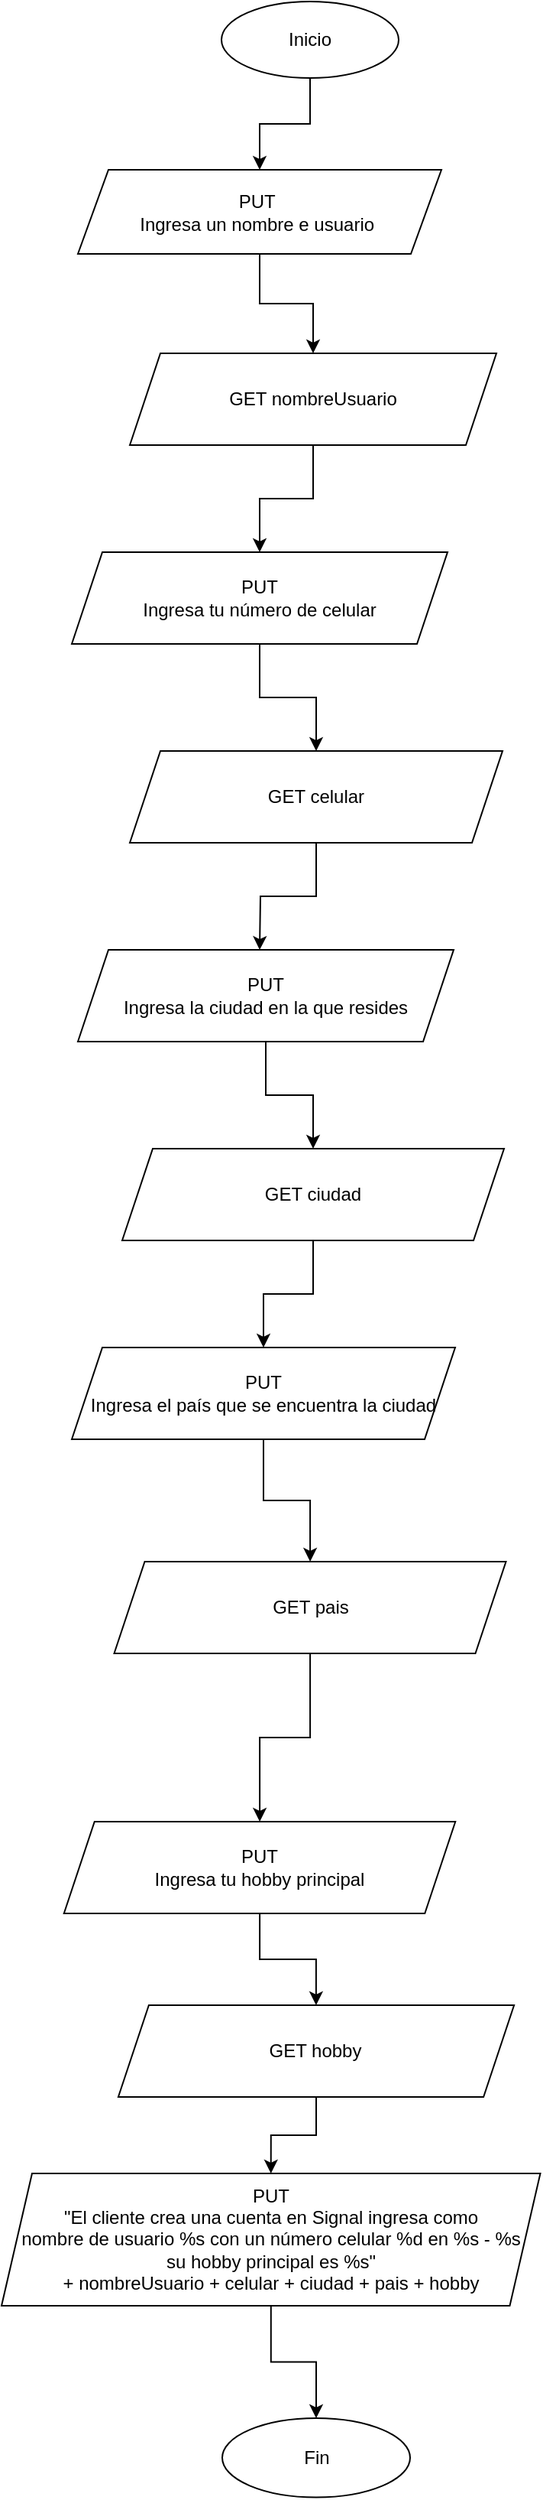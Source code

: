 <mxfile version="14.2.9" type="device"><diagram id="Prj9babpYISe47-u5gHf" name="Page-1"><mxGraphModel dx="946" dy="662" grid="1" gridSize="10" guides="1" tooltips="1" connect="1" arrows="1" fold="1" page="1" pageScale="1" pageWidth="827" pageHeight="1169" math="0" shadow="0"><root><mxCell id="0"/><mxCell id="1" parent="0"/><mxCell id="3bUin_oKlM2zhzIvKkqB-3" value="" style="edgeStyle=orthogonalEdgeStyle;rounded=0;orthogonalLoop=1;jettySize=auto;html=1;" edge="1" parent="1" source="3bUin_oKlM2zhzIvKkqB-1" target="3bUin_oKlM2zhzIvKkqB-2"><mxGeometry relative="1" as="geometry"/></mxCell><mxCell id="3bUin_oKlM2zhzIvKkqB-1" value="Inicio" style="ellipse;whiteSpace=wrap;html=1;" vertex="1" parent="1"><mxGeometry x="354" y="10" width="116" height="50" as="geometry"/></mxCell><mxCell id="3bUin_oKlM2zhzIvKkqB-5" value="" style="edgeStyle=orthogonalEdgeStyle;rounded=0;orthogonalLoop=1;jettySize=auto;html=1;" edge="1" parent="1" source="3bUin_oKlM2zhzIvKkqB-2" target="3bUin_oKlM2zhzIvKkqB-4"><mxGeometry relative="1" as="geometry"/></mxCell><mxCell id="3bUin_oKlM2zhzIvKkqB-2" value="PUT&amp;nbsp;&lt;br&gt;Ingresa un nombre e usuario&amp;nbsp;" style="shape=parallelogram;perimeter=parallelogramPerimeter;whiteSpace=wrap;html=1;fixedSize=1;" vertex="1" parent="1"><mxGeometry x="260" y="120" width="238" height="55" as="geometry"/></mxCell><mxCell id="3bUin_oKlM2zhzIvKkqB-7" value="" style="edgeStyle=orthogonalEdgeStyle;rounded=0;orthogonalLoop=1;jettySize=auto;html=1;" edge="1" parent="1" source="3bUin_oKlM2zhzIvKkqB-4" target="3bUin_oKlM2zhzIvKkqB-6"><mxGeometry relative="1" as="geometry"/></mxCell><mxCell id="3bUin_oKlM2zhzIvKkqB-4" value="GET nombreUsuario" style="shape=parallelogram;perimeter=parallelogramPerimeter;whiteSpace=wrap;html=1;fixedSize=1;" vertex="1" parent="1"><mxGeometry x="294" y="240" width="240" height="60" as="geometry"/></mxCell><mxCell id="3bUin_oKlM2zhzIvKkqB-9" value="" style="edgeStyle=orthogonalEdgeStyle;rounded=0;orthogonalLoop=1;jettySize=auto;html=1;" edge="1" parent="1" source="3bUin_oKlM2zhzIvKkqB-6" target="3bUin_oKlM2zhzIvKkqB-8"><mxGeometry relative="1" as="geometry"/></mxCell><mxCell id="3bUin_oKlM2zhzIvKkqB-6" value="PUT&lt;br&gt;Ingresa tu número de celular" style="shape=parallelogram;perimeter=parallelogramPerimeter;whiteSpace=wrap;html=1;fixedSize=1;" vertex="1" parent="1"><mxGeometry x="256" y="370" width="246" height="60" as="geometry"/></mxCell><mxCell id="3bUin_oKlM2zhzIvKkqB-11" value="" style="edgeStyle=orthogonalEdgeStyle;rounded=0;orthogonalLoop=1;jettySize=auto;html=1;" edge="1" parent="1" source="3bUin_oKlM2zhzIvKkqB-8"><mxGeometry relative="1" as="geometry"><mxPoint x="379" y="630" as="targetPoint"/></mxGeometry></mxCell><mxCell id="3bUin_oKlM2zhzIvKkqB-8" value="GET celular" style="shape=parallelogram;perimeter=parallelogramPerimeter;whiteSpace=wrap;html=1;fixedSize=1;" vertex="1" parent="1"><mxGeometry x="294" y="500" width="244" height="60" as="geometry"/></mxCell><mxCell id="3bUin_oKlM2zhzIvKkqB-17" value="" style="edgeStyle=orthogonalEdgeStyle;rounded=0;orthogonalLoop=1;jettySize=auto;html=1;" edge="1" parent="1" source="3bUin_oKlM2zhzIvKkqB-14" target="3bUin_oKlM2zhzIvKkqB-16"><mxGeometry relative="1" as="geometry"/></mxCell><mxCell id="3bUin_oKlM2zhzIvKkqB-14" value="PUT&lt;br&gt;Ingresa la ciudad en la que resides" style="shape=parallelogram;perimeter=parallelogramPerimeter;whiteSpace=wrap;html=1;fixedSize=1;" vertex="1" parent="1"><mxGeometry x="260" y="630" width="246" height="60" as="geometry"/></mxCell><mxCell id="3bUin_oKlM2zhzIvKkqB-19" value="" style="edgeStyle=orthogonalEdgeStyle;rounded=0;orthogonalLoop=1;jettySize=auto;html=1;" edge="1" parent="1" source="3bUin_oKlM2zhzIvKkqB-16" target="3bUin_oKlM2zhzIvKkqB-18"><mxGeometry relative="1" as="geometry"/></mxCell><mxCell id="3bUin_oKlM2zhzIvKkqB-16" value="GET ciudad" style="shape=parallelogram;perimeter=parallelogramPerimeter;whiteSpace=wrap;html=1;fixedSize=1;" vertex="1" parent="1"><mxGeometry x="289" y="760" width="250" height="60" as="geometry"/></mxCell><mxCell id="3bUin_oKlM2zhzIvKkqB-21" value="" style="edgeStyle=orthogonalEdgeStyle;rounded=0;orthogonalLoop=1;jettySize=auto;html=1;" edge="1" parent="1" source="3bUin_oKlM2zhzIvKkqB-18" target="3bUin_oKlM2zhzIvKkqB-20"><mxGeometry relative="1" as="geometry"/></mxCell><mxCell id="3bUin_oKlM2zhzIvKkqB-18" value="PUT&lt;br&gt;Ingresa el país que se encuentra la ciudad" style="shape=parallelogram;perimeter=parallelogramPerimeter;whiteSpace=wrap;html=1;fixedSize=1;" vertex="1" parent="1"><mxGeometry x="256" y="890" width="251" height="60" as="geometry"/></mxCell><mxCell id="3bUin_oKlM2zhzIvKkqB-32" value="" style="edgeStyle=orthogonalEdgeStyle;rounded=0;orthogonalLoop=1;jettySize=auto;html=1;" edge="1" parent="1" source="3bUin_oKlM2zhzIvKkqB-20" target="3bUin_oKlM2zhzIvKkqB-31"><mxGeometry relative="1" as="geometry"/></mxCell><mxCell id="3bUin_oKlM2zhzIvKkqB-20" value="GET pais" style="shape=parallelogram;perimeter=parallelogramPerimeter;whiteSpace=wrap;html=1;fixedSize=1;" vertex="1" parent="1"><mxGeometry x="283.75" y="1030" width="256.5" height="60" as="geometry"/></mxCell><mxCell id="3bUin_oKlM2zhzIvKkqB-29" value="" style="edgeStyle=orthogonalEdgeStyle;rounded=0;orthogonalLoop=1;jettySize=auto;html=1;" edge="1" parent="1" source="3bUin_oKlM2zhzIvKkqB-26" target="3bUin_oKlM2zhzIvKkqB-28"><mxGeometry relative="1" as="geometry"/></mxCell><mxCell id="3bUin_oKlM2zhzIvKkqB-26" value="PUT&lt;br&gt;&quot;El cliente crea una cuenta en Signal ingresa como &lt;br&gt;nombre&amp;nbsp;de usuario %s con un número celular %d en %s - %s &lt;br&gt;su hobby principal es %s&quot;&lt;br&gt;&amp;nbsp;+ nombreUsuario + celular + ciudad + pais + hobby&amp;nbsp;" style="shape=parallelogram;perimeter=parallelogramPerimeter;whiteSpace=wrap;html=1;fixedSize=1;" vertex="1" parent="1"><mxGeometry x="210" y="1430" width="352.75" height="86.5" as="geometry"/></mxCell><mxCell id="3bUin_oKlM2zhzIvKkqB-28" value="Fin" style="ellipse;whiteSpace=wrap;html=1;" vertex="1" parent="1"><mxGeometry x="354.5" y="1590" width="123" height="51.75" as="geometry"/></mxCell><mxCell id="3bUin_oKlM2zhzIvKkqB-34" value="" style="edgeStyle=orthogonalEdgeStyle;rounded=0;orthogonalLoop=1;jettySize=auto;html=1;" edge="1" parent="1" source="3bUin_oKlM2zhzIvKkqB-31" target="3bUin_oKlM2zhzIvKkqB-33"><mxGeometry relative="1" as="geometry"/></mxCell><mxCell id="3bUin_oKlM2zhzIvKkqB-31" value="PUT&lt;br&gt;Ingresa tu hobby principal" style="shape=parallelogram;perimeter=parallelogramPerimeter;whiteSpace=wrap;html=1;fixedSize=1;" vertex="1" parent="1"><mxGeometry x="250.88" y="1200" width="256.25" height="60" as="geometry"/></mxCell><mxCell id="3bUin_oKlM2zhzIvKkqB-35" style="edgeStyle=orthogonalEdgeStyle;rounded=0;orthogonalLoop=1;jettySize=auto;html=1;exitX=0.5;exitY=1;exitDx=0;exitDy=0;entryX=0.5;entryY=0;entryDx=0;entryDy=0;" edge="1" parent="1" source="3bUin_oKlM2zhzIvKkqB-33" target="3bUin_oKlM2zhzIvKkqB-26"><mxGeometry relative="1" as="geometry"/></mxCell><mxCell id="3bUin_oKlM2zhzIvKkqB-33" value="GET hobby" style="shape=parallelogram;perimeter=parallelogramPerimeter;whiteSpace=wrap;html=1;fixedSize=1;" vertex="1" parent="1"><mxGeometry x="286.44" y="1320" width="259.12" height="60" as="geometry"/></mxCell></root></mxGraphModel></diagram></mxfile>